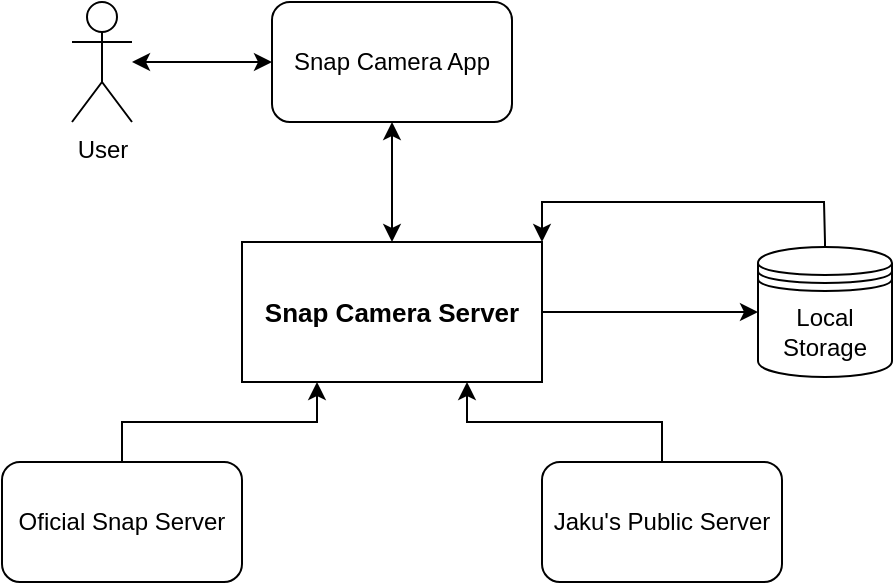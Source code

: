 <mxfile version="24.6.5" type="github">
  <diagram name="Página-1" id="vXgSD-A0frEvdJ6OFtTD">
    <mxGraphModel dx="1128" dy="639" grid="1" gridSize="10" guides="1" tooltips="1" connect="1" arrows="1" fold="1" page="1" pageScale="1" pageWidth="827" pageHeight="1169" math="0" shadow="0">
      <root>
        <mxCell id="0" />
        <mxCell id="1" parent="0" />
        <mxCell id="2w8NCQrr8ORGI42MHcaV-18" value="&lt;font size=&quot;1&quot; style=&quot;&quot;&gt;&lt;b style=&quot;font-size: 13px;&quot;&gt;Snap Camera Server&lt;/b&gt;&lt;/font&gt;" style="rounded=0;whiteSpace=wrap;html=1;" vertex="1" parent="1">
          <mxGeometry x="155" y="130" width="150" height="70" as="geometry" />
        </mxCell>
        <mxCell id="2w8NCQrr8ORGI42MHcaV-19" value="User" style="shape=umlActor;verticalLabelPosition=bottom;verticalAlign=top;html=1;outlineConnect=0;" vertex="1" parent="1">
          <mxGeometry x="70" y="10" width="30" height="60" as="geometry" />
        </mxCell>
        <mxCell id="2w8NCQrr8ORGI42MHcaV-24" style="edgeStyle=orthogonalEdgeStyle;rounded=0;orthogonalLoop=1;jettySize=auto;html=1;endArrow=classic;endFill=1;startArrow=classic;startFill=1;" edge="1" parent="1" source="2w8NCQrr8ORGI42MHcaV-20" target="2w8NCQrr8ORGI42MHcaV-18">
          <mxGeometry relative="1" as="geometry" />
        </mxCell>
        <mxCell id="2w8NCQrr8ORGI42MHcaV-20" value="Snap Camera App" style="rounded=1;whiteSpace=wrap;html=1;" vertex="1" parent="1">
          <mxGeometry x="170" y="10" width="120" height="60" as="geometry" />
        </mxCell>
        <mxCell id="2w8NCQrr8ORGI42MHcaV-21" value="" style="endArrow=classic;startArrow=classic;html=1;rounded=0;entryX=0;entryY=0.5;entryDx=0;entryDy=0;" edge="1" parent="1" source="2w8NCQrr8ORGI42MHcaV-19" target="2w8NCQrr8ORGI42MHcaV-20">
          <mxGeometry width="50" height="50" relative="1" as="geometry">
            <mxPoint x="190" y="130" as="sourcePoint" />
            <mxPoint x="240" y="80" as="targetPoint" />
          </mxGeometry>
        </mxCell>
        <mxCell id="2w8NCQrr8ORGI42MHcaV-40" style="edgeStyle=orthogonalEdgeStyle;rounded=0;orthogonalLoop=1;jettySize=auto;html=1;entryX=0.25;entryY=1;entryDx=0;entryDy=0;" edge="1" parent="1" source="2w8NCQrr8ORGI42MHcaV-27" target="2w8NCQrr8ORGI42MHcaV-18">
          <mxGeometry relative="1" as="geometry" />
        </mxCell>
        <mxCell id="2w8NCQrr8ORGI42MHcaV-27" value="Oficial Snap Server" style="rounded=1;whiteSpace=wrap;html=1;" vertex="1" parent="1">
          <mxGeometry x="35" y="240" width="120" height="60" as="geometry" />
        </mxCell>
        <mxCell id="2w8NCQrr8ORGI42MHcaV-41" style="edgeStyle=orthogonalEdgeStyle;rounded=0;orthogonalLoop=1;jettySize=auto;html=1;entryX=0.75;entryY=1;entryDx=0;entryDy=0;" edge="1" parent="1" source="2w8NCQrr8ORGI42MHcaV-28" target="2w8NCQrr8ORGI42MHcaV-18">
          <mxGeometry relative="1" as="geometry" />
        </mxCell>
        <mxCell id="2w8NCQrr8ORGI42MHcaV-28" value="Jaku&#39;s Public Server" style="rounded=1;whiteSpace=wrap;html=1;" vertex="1" parent="1">
          <mxGeometry x="305" y="240" width="120" height="60" as="geometry" />
        </mxCell>
        <mxCell id="2w8NCQrr8ORGI42MHcaV-37" style="edgeStyle=orthogonalEdgeStyle;rounded=0;orthogonalLoop=1;jettySize=auto;html=1;entryX=1;entryY=0;entryDx=0;entryDy=0;exitX=0.5;exitY=0;exitDx=0;exitDy=0;" edge="1" parent="1" source="2w8NCQrr8ORGI42MHcaV-43" target="2w8NCQrr8ORGI42MHcaV-18">
          <mxGeometry relative="1" as="geometry">
            <mxPoint x="453" y="135" as="sourcePoint" />
            <Array as="points">
              <mxPoint x="446" y="130" />
              <mxPoint x="446" y="110" />
              <mxPoint x="305" y="110" />
            </Array>
          </mxGeometry>
        </mxCell>
        <mxCell id="2w8NCQrr8ORGI42MHcaV-36" value="" style="endArrow=classic;html=1;rounded=0;exitX=1;exitY=0.5;exitDx=0;exitDy=0;entryX=0;entryY=0.5;entryDx=0;entryDy=0;" edge="1" parent="1" source="2w8NCQrr8ORGI42MHcaV-18" target="2w8NCQrr8ORGI42MHcaV-43">
          <mxGeometry width="50" height="50" relative="1" as="geometry">
            <mxPoint x="340" y="300" as="sourcePoint" />
            <mxPoint x="393" y="165" as="targetPoint" />
          </mxGeometry>
        </mxCell>
        <mxCell id="2w8NCQrr8ORGI42MHcaV-43" value="Local Storage" style="shape=datastore;whiteSpace=wrap;html=1;" vertex="1" parent="1">
          <mxGeometry x="413" y="132.5" width="67" height="65" as="geometry" />
        </mxCell>
      </root>
    </mxGraphModel>
  </diagram>
</mxfile>
